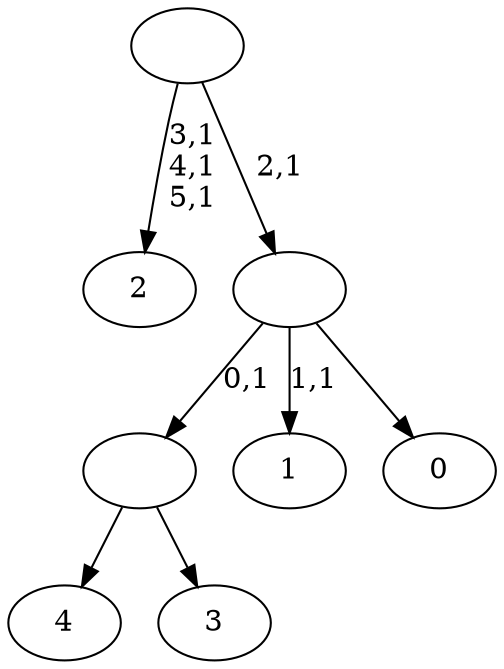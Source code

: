 digraph T {
	11 [label="4"]
	10 [label="3"]
	9 [label=""]
	8 [label="2"]
	4 [label="1"]
	2 [label="0"]
	1 [label=""]
	0 [label=""]
	9 -> 11 [label=""]
	9 -> 10 [label=""]
	1 -> 4 [label="1,1"]
	1 -> 9 [label="0,1"]
	1 -> 2 [label=""]
	0 -> 8 [label="3,1\n4,1\n5,1"]
	0 -> 1 [label="2,1"]
}
